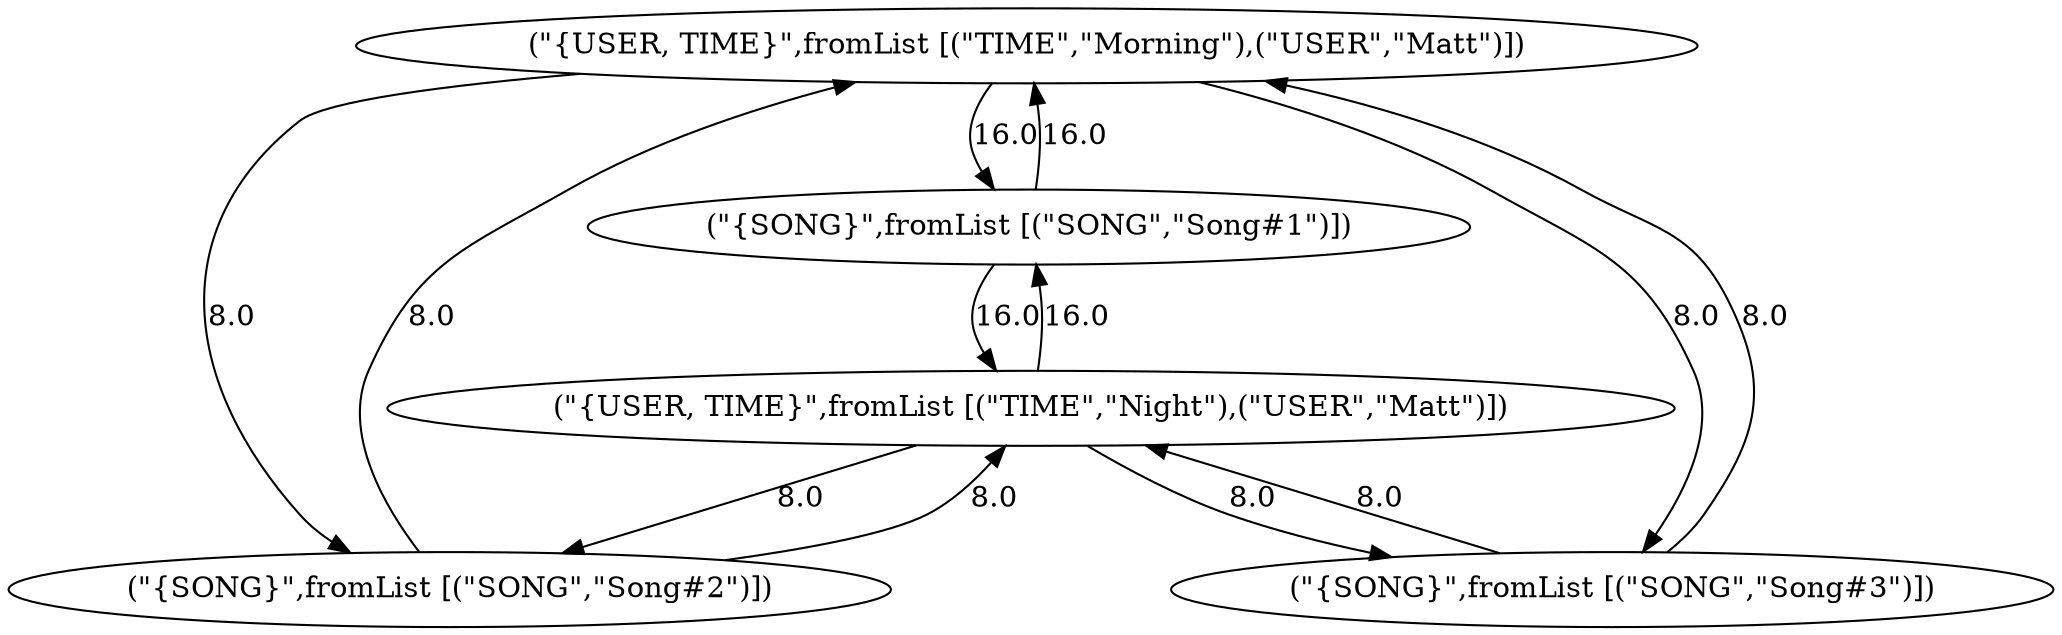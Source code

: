digraph G {
1 -> 4[label="16.0"];
1 -> 3[label="8.0"];
1 -> 2[label="8.0"];
2 -> 5[label="8.0"];
2 -> 1[label="8.0"];
3 -> 5[label="8.0"];
3 -> 1[label="8.0"];
4 -> 5[label="16.0"];
4 -> 1[label="16.0"];
5 -> 4[label="16.0"];
5 -> 3[label="8.0"];
5 -> 2[label="8.0"];
1 [label="(\"{USER, TIME}\",fromList [(\"TIME\",\"Morning\"),(\"USER\",\"Matt\")])"];
2 [label="(\"{SONG}\",fromList [(\"SONG\",\"Song#3\")])"];
3 [label="(\"{SONG}\",fromList [(\"SONG\",\"Song#2\")])"];
4 [label="(\"{SONG}\",fromList [(\"SONG\",\"Song#1\")])"];
5 [label="(\"{USER, TIME}\",fromList [(\"TIME\",\"Night\"),(\"USER\",\"Matt\")])"];
}